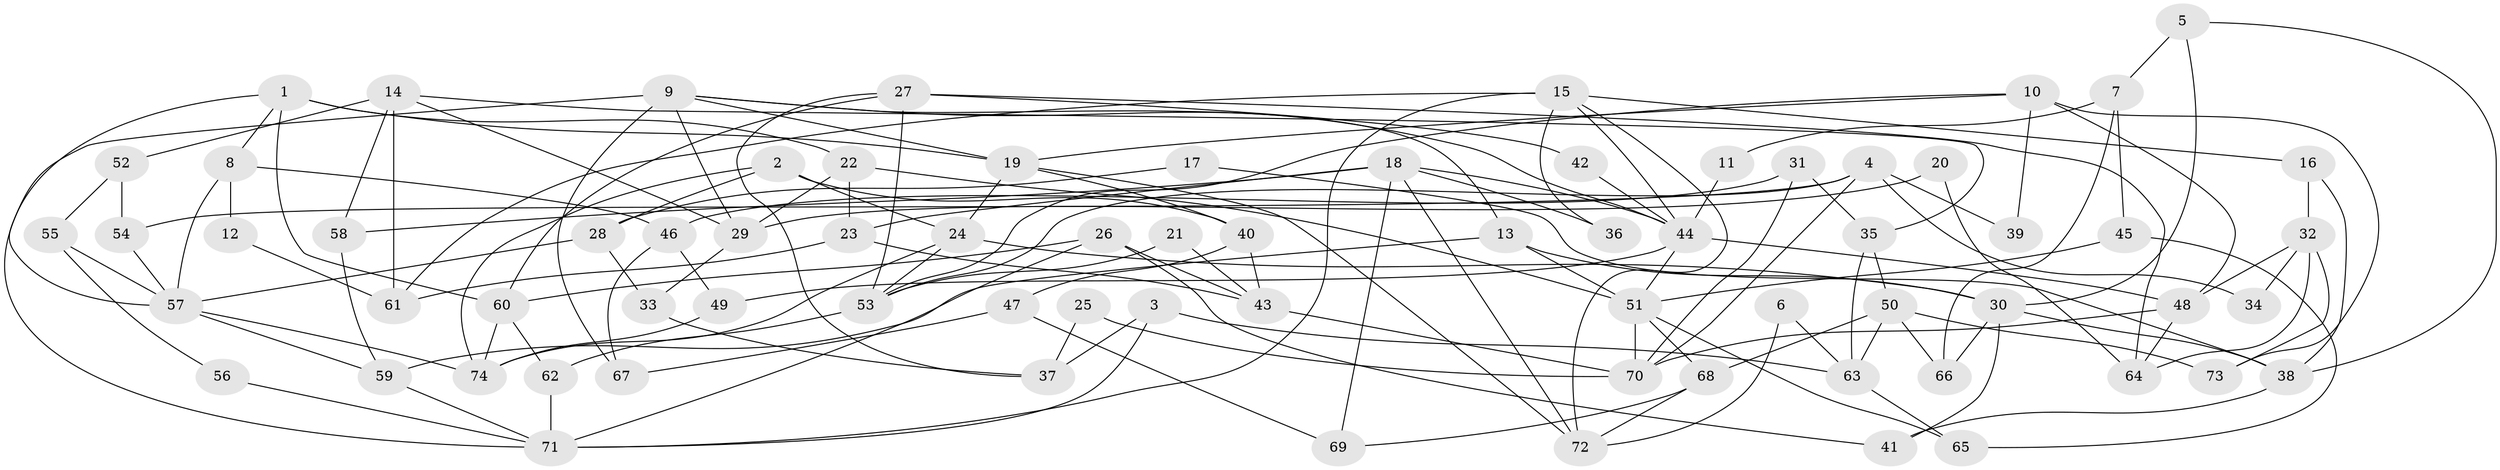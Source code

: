 // Generated by graph-tools (version 1.1) at 2025/01/03/09/25 03:01:59]
// undirected, 74 vertices, 148 edges
graph export_dot {
graph [start="1"]
  node [color=gray90,style=filled];
  1;
  2;
  3;
  4;
  5;
  6;
  7;
  8;
  9;
  10;
  11;
  12;
  13;
  14;
  15;
  16;
  17;
  18;
  19;
  20;
  21;
  22;
  23;
  24;
  25;
  26;
  27;
  28;
  29;
  30;
  31;
  32;
  33;
  34;
  35;
  36;
  37;
  38;
  39;
  40;
  41;
  42;
  43;
  44;
  45;
  46;
  47;
  48;
  49;
  50;
  51;
  52;
  53;
  54;
  55;
  56;
  57;
  58;
  59;
  60;
  61;
  62;
  63;
  64;
  65;
  66;
  67;
  68;
  69;
  70;
  71;
  72;
  73;
  74;
  1 -- 57;
  1 -- 60;
  1 -- 8;
  1 -- 19;
  1 -- 22;
  2 -- 74;
  2 -- 24;
  2 -- 28;
  2 -- 40;
  3 -- 71;
  3 -- 37;
  3 -- 63;
  4 -- 70;
  4 -- 53;
  4 -- 34;
  4 -- 39;
  4 -- 54;
  5 -- 7;
  5 -- 38;
  5 -- 30;
  6 -- 63;
  6 -- 72;
  7 -- 66;
  7 -- 45;
  7 -- 11;
  8 -- 46;
  8 -- 12;
  8 -- 57;
  9 -- 44;
  9 -- 29;
  9 -- 13;
  9 -- 19;
  9 -- 67;
  9 -- 71;
  10 -- 19;
  10 -- 48;
  10 -- 39;
  10 -- 53;
  10 -- 73;
  11 -- 44;
  12 -- 61;
  13 -- 30;
  13 -- 51;
  13 -- 59;
  14 -- 61;
  14 -- 58;
  14 -- 29;
  14 -- 35;
  14 -- 52;
  15 -- 44;
  15 -- 72;
  15 -- 16;
  15 -- 36;
  15 -- 61;
  15 -- 71;
  16 -- 38;
  16 -- 32;
  17 -- 38;
  17 -- 28;
  18 -- 44;
  18 -- 72;
  18 -- 23;
  18 -- 36;
  18 -- 58;
  18 -- 69;
  19 -- 24;
  19 -- 40;
  19 -- 72;
  20 -- 64;
  20 -- 29;
  21 -- 53;
  21 -- 43;
  22 -- 23;
  22 -- 29;
  22 -- 51;
  23 -- 43;
  23 -- 61;
  24 -- 53;
  24 -- 30;
  24 -- 74;
  25 -- 37;
  25 -- 70;
  26 -- 71;
  26 -- 43;
  26 -- 41;
  26 -- 60;
  27 -- 53;
  27 -- 60;
  27 -- 37;
  27 -- 42;
  27 -- 64;
  28 -- 57;
  28 -- 33;
  29 -- 33;
  30 -- 38;
  30 -- 41;
  30 -- 66;
  31 -- 70;
  31 -- 35;
  31 -- 46;
  32 -- 64;
  32 -- 34;
  32 -- 48;
  32 -- 73;
  33 -- 37;
  35 -- 63;
  35 -- 50;
  38 -- 41;
  40 -- 43;
  40 -- 47;
  42 -- 44;
  43 -- 70;
  44 -- 51;
  44 -- 49;
  44 -- 48;
  45 -- 65;
  45 -- 51;
  46 -- 67;
  46 -- 49;
  47 -- 69;
  47 -- 67;
  48 -- 64;
  48 -- 70;
  49 -- 74;
  50 -- 73;
  50 -- 63;
  50 -- 66;
  50 -- 68;
  51 -- 65;
  51 -- 68;
  51 -- 70;
  52 -- 54;
  52 -- 55;
  53 -- 62;
  54 -- 57;
  55 -- 57;
  55 -- 56;
  56 -- 71;
  57 -- 59;
  57 -- 74;
  58 -- 59;
  59 -- 71;
  60 -- 74;
  60 -- 62;
  62 -- 71;
  63 -- 65;
  68 -- 69;
  68 -- 72;
}

